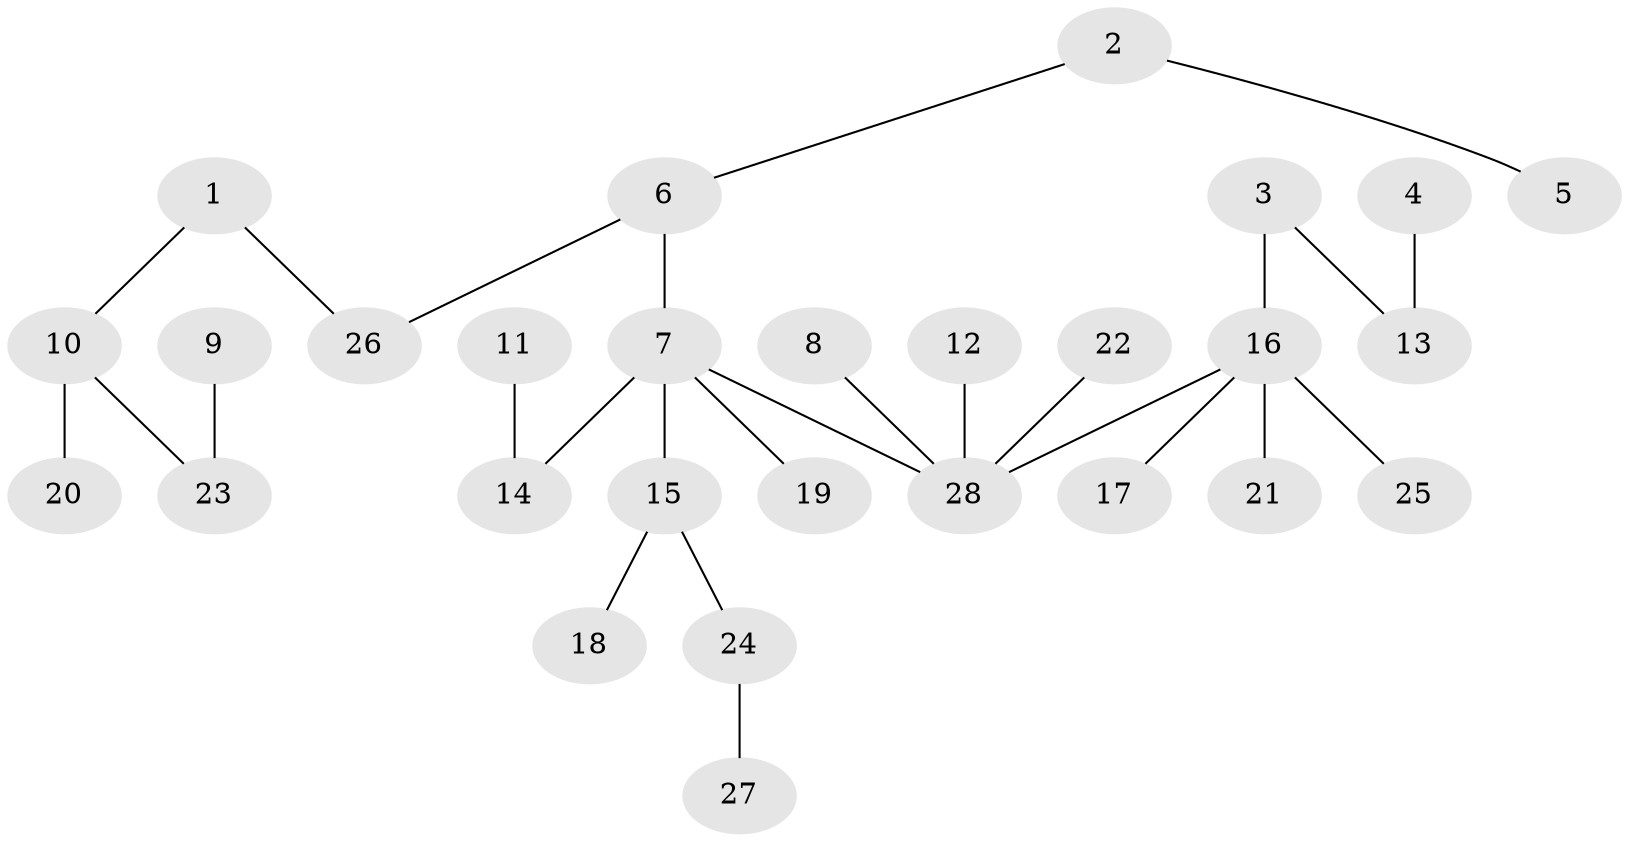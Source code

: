 // original degree distribution, {5: 0.03260869565217391, 4: 0.06521739130434782, 6: 0.010869565217391304, 2: 0.31521739130434784, 7: 0.010869565217391304, 3: 0.10869565217391304, 1: 0.45652173913043476}
// Generated by graph-tools (version 1.1) at 2025/37/03/04/25 23:37:26]
// undirected, 28 vertices, 27 edges
graph export_dot {
  node [color=gray90,style=filled];
  1;
  2;
  3;
  4;
  5;
  6;
  7;
  8;
  9;
  10;
  11;
  12;
  13;
  14;
  15;
  16;
  17;
  18;
  19;
  20;
  21;
  22;
  23;
  24;
  25;
  26;
  27;
  28;
  1 -- 10 [weight=1.0];
  1 -- 26 [weight=1.0];
  2 -- 5 [weight=1.0];
  2 -- 6 [weight=1.0];
  3 -- 13 [weight=1.0];
  3 -- 16 [weight=1.0];
  4 -- 13 [weight=1.0];
  6 -- 7 [weight=1.0];
  6 -- 26 [weight=1.0];
  7 -- 14 [weight=1.0];
  7 -- 15 [weight=1.0];
  7 -- 19 [weight=1.0];
  7 -- 28 [weight=1.0];
  8 -- 28 [weight=1.0];
  9 -- 23 [weight=1.0];
  10 -- 20 [weight=1.0];
  10 -- 23 [weight=1.0];
  11 -- 14 [weight=1.0];
  12 -- 28 [weight=1.0];
  15 -- 18 [weight=1.0];
  15 -- 24 [weight=1.0];
  16 -- 17 [weight=1.0];
  16 -- 21 [weight=1.0];
  16 -- 25 [weight=1.0];
  16 -- 28 [weight=1.0];
  22 -- 28 [weight=1.0];
  24 -- 27 [weight=1.0];
}
